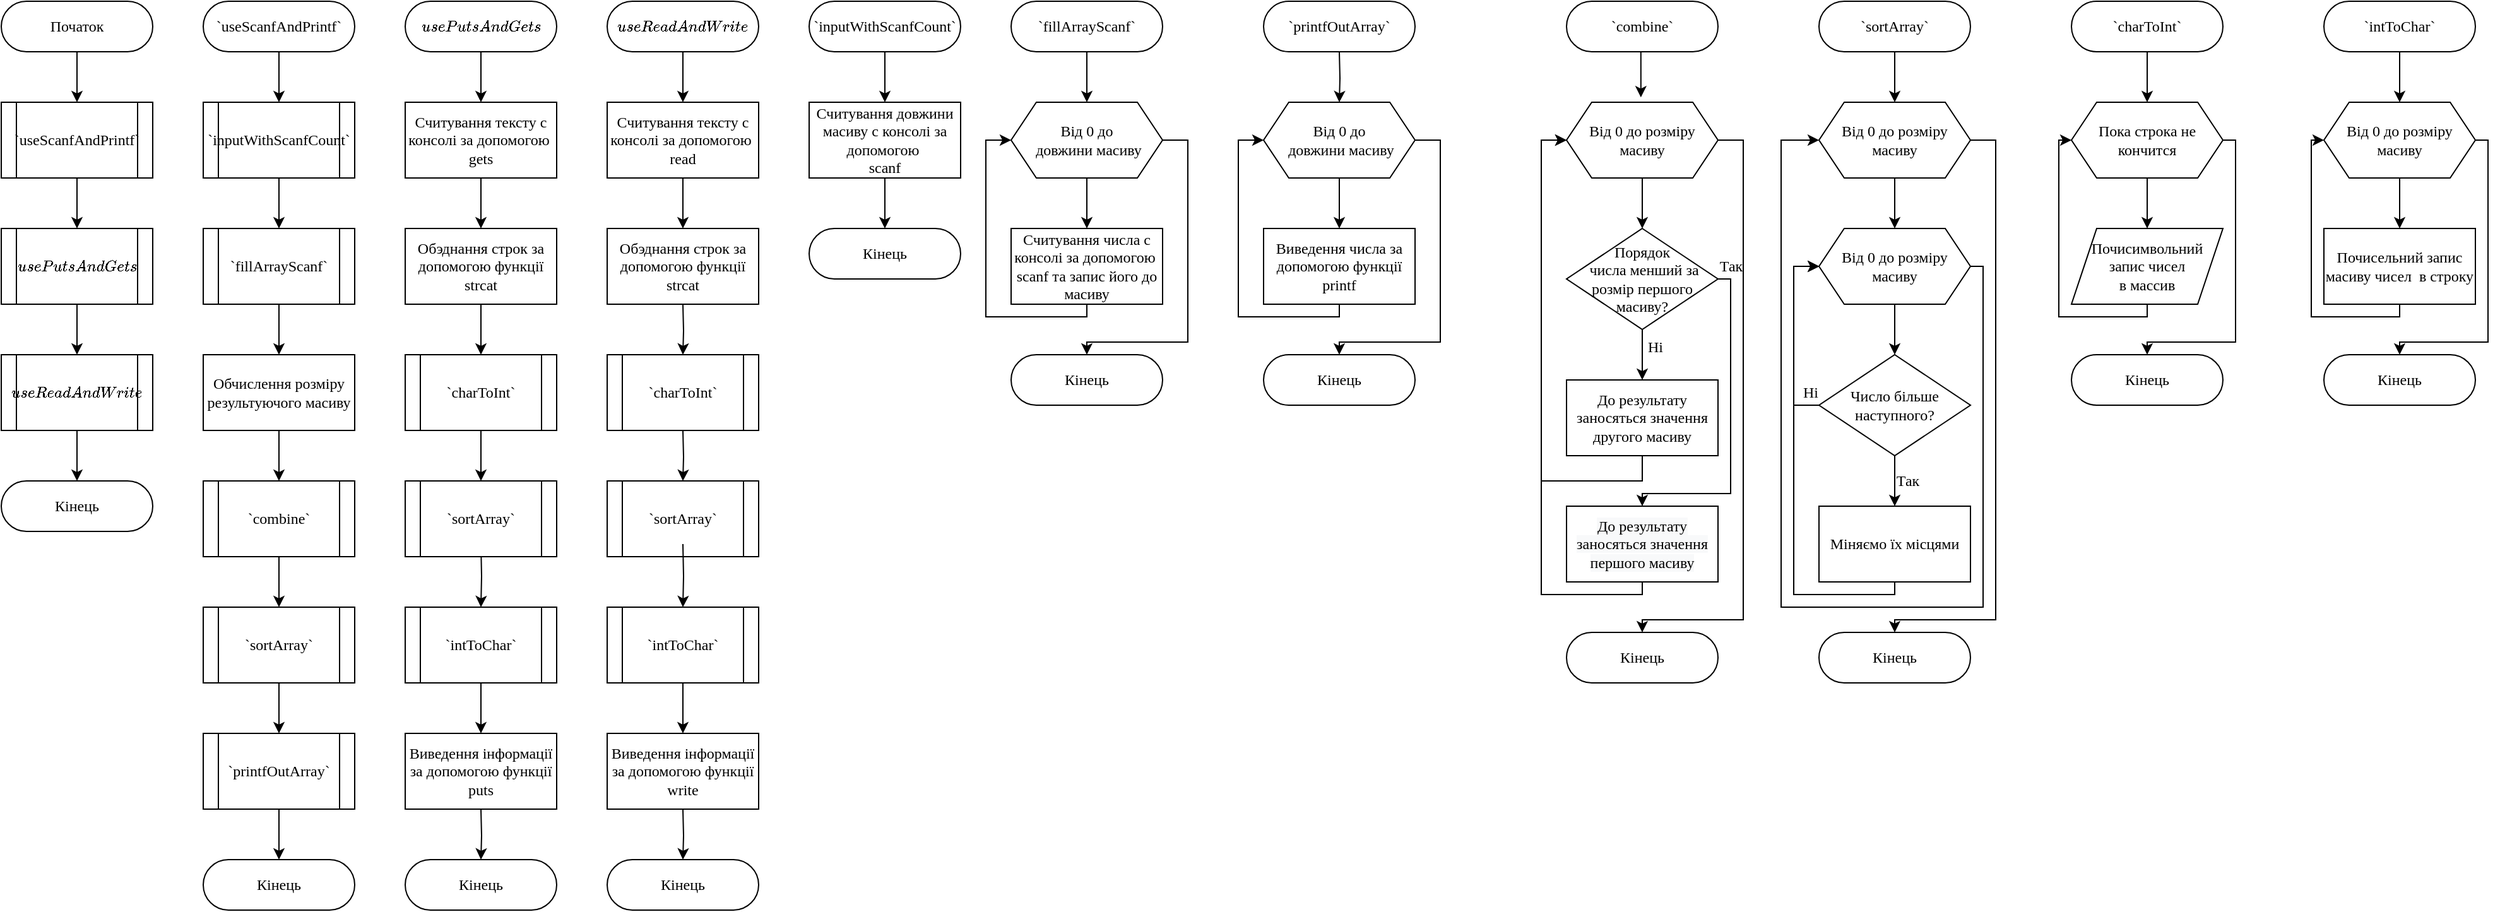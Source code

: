 <mxfile version="14.4.3" type="device"><diagram id="C5RBs43oDa-KdzZeNtuy" name="Page-1"><mxGraphModel dx="1422" dy="862" grid="1" gridSize="10" guides="1" tooltips="1" connect="1" arrows="1" fold="1" page="1" pageScale="1" pageWidth="827" pageHeight="1169" math="0" shadow="0"><root><mxCell id="WIyWlLk6GJQsqaUBKTNV-0"/><mxCell id="WIyWlLk6GJQsqaUBKTNV-1" parent="WIyWlLk6GJQsqaUBKTNV-0"/><mxCell id="noVmI1Hb_w_kzTMP2SRP-5" style="edgeStyle=orthogonalEdgeStyle;rounded=0;orthogonalLoop=1;jettySize=auto;html=1;exitX=0.5;exitY=1;exitDx=0;exitDy=0;entryX=0.5;entryY=0;entryDx=0;entryDy=0;fontFamily=Times New Roman;fontSize=12;labelBackgroundColor=none;" edge="1" parent="WIyWlLk6GJQsqaUBKTNV-1" source="noVmI1Hb_w_kzTMP2SRP-0" target="noVmI1Hb_w_kzTMP2SRP-2"><mxGeometry relative="1" as="geometry"/></mxCell><mxCell id="noVmI1Hb_w_kzTMP2SRP-0" value="&lt;p style=&quot;font-size: 12px;&quot;&gt;Початок&lt;/p&gt;" style="rounded=1;whiteSpace=wrap;html=1;arcSize=50;fontFamily=Times New Roman;fontSize=12;labelBackgroundColor=none;" vertex="1" parent="WIyWlLk6GJQsqaUBKTNV-1"><mxGeometry x="120" y="80" width="120" height="40" as="geometry"/></mxCell><mxCell id="noVmI1Hb_w_kzTMP2SRP-1" value="Кінець" style="rounded=1;whiteSpace=wrap;html=1;arcSize=50;fontFamily=Times New Roman;fontSize=12;labelBackgroundColor=none;" vertex="1" parent="WIyWlLk6GJQsqaUBKTNV-1"><mxGeometry x="120" y="460" width="120" height="40" as="geometry"/></mxCell><mxCell id="noVmI1Hb_w_kzTMP2SRP-6" style="edgeStyle=orthogonalEdgeStyle;rounded=0;orthogonalLoop=1;jettySize=auto;html=1;exitX=0.5;exitY=1;exitDx=0;exitDy=0;entryX=0.5;entryY=0;entryDx=0;entryDy=0;fontFamily=Times New Roman;fontSize=12;labelBackgroundColor=none;" edge="1" parent="WIyWlLk6GJQsqaUBKTNV-1" source="noVmI1Hb_w_kzTMP2SRP-2" target="noVmI1Hb_w_kzTMP2SRP-3"><mxGeometry relative="1" as="geometry"/></mxCell><mxCell id="noVmI1Hb_w_kzTMP2SRP-2" value="`&lt;span style=&quot;font-size: 12px; text-align: left;&quot;&gt;useScanfAndPrintf`&lt;/span&gt;" style="shape=process;whiteSpace=wrap;html=1;backgroundOutline=1;fontFamily=Times New Roman;fontSize=12;labelBackgroundColor=none;" vertex="1" parent="WIyWlLk6GJQsqaUBKTNV-1"><mxGeometry x="120" y="160" width="120" height="60" as="geometry"/></mxCell><mxCell id="noVmI1Hb_w_kzTMP2SRP-7" style="edgeStyle=orthogonalEdgeStyle;rounded=0;orthogonalLoop=1;jettySize=auto;html=1;exitX=0.5;exitY=1;exitDx=0;exitDy=0;fontFamily=Times New Roman;fontSize=12;labelBackgroundColor=none;" edge="1" parent="WIyWlLk6GJQsqaUBKTNV-1" source="noVmI1Hb_w_kzTMP2SRP-3" target="noVmI1Hb_w_kzTMP2SRP-4"><mxGeometry relative="1" as="geometry"/></mxCell><mxCell id="noVmI1Hb_w_kzTMP2SRP-3" value="`usePutsAndGets`" style="shape=process;whiteSpace=wrap;html=1;backgroundOutline=1;fontFamily=Times New Roman;fontSize=12;labelBackgroundColor=none;" vertex="1" parent="WIyWlLk6GJQsqaUBKTNV-1"><mxGeometry x="120" y="260" width="120" height="60" as="geometry"/></mxCell><mxCell id="noVmI1Hb_w_kzTMP2SRP-8" style="edgeStyle=orthogonalEdgeStyle;rounded=0;orthogonalLoop=1;jettySize=auto;html=1;exitX=0.5;exitY=1;exitDx=0;exitDy=0;fontFamily=Times New Roman;fontSize=12;labelBackgroundColor=none;" edge="1" parent="WIyWlLk6GJQsqaUBKTNV-1" source="noVmI1Hb_w_kzTMP2SRP-4" target="noVmI1Hb_w_kzTMP2SRP-1"><mxGeometry relative="1" as="geometry"/></mxCell><mxCell id="noVmI1Hb_w_kzTMP2SRP-4" value="`useReadAndWrite`" style="shape=process;whiteSpace=wrap;html=1;backgroundOutline=1;fontFamily=Times New Roman;fontSize=12;labelBackgroundColor=none;" vertex="1" parent="WIyWlLk6GJQsqaUBKTNV-1"><mxGeometry x="120" y="360" width="120" height="60" as="geometry"/></mxCell><mxCell id="noVmI1Hb_w_kzTMP2SRP-17" style="edgeStyle=orthogonalEdgeStyle;rounded=0;orthogonalLoop=1;jettySize=auto;html=1;exitX=0.5;exitY=1;exitDx=0;exitDy=0;entryX=0.5;entryY=0;entryDx=0;entryDy=0;fontFamily=Times New Roman;fontSize=12;labelBackgroundColor=none;" edge="1" parent="WIyWlLk6GJQsqaUBKTNV-1" source="noVmI1Hb_w_kzTMP2SRP-9" target="noVmI1Hb_w_kzTMP2SRP-10"><mxGeometry relative="1" as="geometry"/></mxCell><mxCell id="noVmI1Hb_w_kzTMP2SRP-9" value="`&lt;span style=&quot;font-size: 12px;&quot;&gt;useScanfAndPrintf`&lt;/span&gt;" style="rounded=1;whiteSpace=wrap;html=1;fontFamily=Times New Roman;fontSize=12;arcSize=50;labelBackgroundColor=none;" vertex="1" parent="WIyWlLk6GJQsqaUBKTNV-1"><mxGeometry x="280" y="80" width="120" height="40" as="geometry"/></mxCell><mxCell id="noVmI1Hb_w_kzTMP2SRP-18" style="edgeStyle=orthogonalEdgeStyle;rounded=0;orthogonalLoop=1;jettySize=auto;html=1;exitX=0.5;exitY=1;exitDx=0;exitDy=0;entryX=0.5;entryY=0;entryDx=0;entryDy=0;fontFamily=Times New Roman;fontSize=12;labelBackgroundColor=none;" edge="1" parent="WIyWlLk6GJQsqaUBKTNV-1" source="noVmI1Hb_w_kzTMP2SRP-10" target="noVmI1Hb_w_kzTMP2SRP-11"><mxGeometry relative="1" as="geometry"/></mxCell><mxCell id="noVmI1Hb_w_kzTMP2SRP-10" value="`&lt;span style=&quot;font-size: 12px;&quot;&gt;inputWithScanfCount`&lt;/span&gt;" style="shape=process;whiteSpace=wrap;html=1;backgroundOutline=1;labelBackgroundColor=none;fontFamily=Times New Roman;fontSize=12;" vertex="1" parent="WIyWlLk6GJQsqaUBKTNV-1"><mxGeometry x="280" y="160" width="120" height="60" as="geometry"/></mxCell><mxCell id="noVmI1Hb_w_kzTMP2SRP-19" style="edgeStyle=orthogonalEdgeStyle;rounded=0;orthogonalLoop=1;jettySize=auto;html=1;exitX=0.5;exitY=1;exitDx=0;exitDy=0;fontFamily=Times New Roman;fontSize=12;labelBackgroundColor=none;" edge="1" parent="WIyWlLk6GJQsqaUBKTNV-1" source="noVmI1Hb_w_kzTMP2SRP-11" target="noVmI1Hb_w_kzTMP2SRP-12"><mxGeometry relative="1" as="geometry"/></mxCell><mxCell id="noVmI1Hb_w_kzTMP2SRP-11" value="`&lt;span style=&quot;font-size: 12px;&quot;&gt;fillArrayScanf`&lt;/span&gt;" style="shape=process;whiteSpace=wrap;html=1;backgroundOutline=1;labelBackgroundColor=none;fontFamily=Times New Roman;fontSize=12;" vertex="1" parent="WIyWlLk6GJQsqaUBKTNV-1"><mxGeometry x="280" y="260" width="120" height="60" as="geometry"/></mxCell><mxCell id="noVmI1Hb_w_kzTMP2SRP-20" style="edgeStyle=orthogonalEdgeStyle;rounded=0;orthogonalLoop=1;jettySize=auto;html=1;exitX=0.5;exitY=1;exitDx=0;exitDy=0;entryX=0.5;entryY=0;entryDx=0;entryDy=0;fontFamily=Times New Roman;fontSize=12;labelBackgroundColor=none;" edge="1" parent="WIyWlLk6GJQsqaUBKTNV-1" source="noVmI1Hb_w_kzTMP2SRP-12" target="noVmI1Hb_w_kzTMP2SRP-13"><mxGeometry relative="1" as="geometry"/></mxCell><mxCell id="noVmI1Hb_w_kzTMP2SRP-12" value="Обчислення розміру результуючого масиву" style="rounded=0;whiteSpace=wrap;html=1;labelBackgroundColor=none;fontFamily=Times New Roman;fontSize=12;" vertex="1" parent="WIyWlLk6GJQsqaUBKTNV-1"><mxGeometry x="280" y="360" width="120" height="60" as="geometry"/></mxCell><mxCell id="noVmI1Hb_w_kzTMP2SRP-21" style="edgeStyle=orthogonalEdgeStyle;rounded=0;orthogonalLoop=1;jettySize=auto;html=1;exitX=0.5;exitY=1;exitDx=0;exitDy=0;fontFamily=Times New Roman;fontSize=12;labelBackgroundColor=none;" edge="1" parent="WIyWlLk6GJQsqaUBKTNV-1" source="noVmI1Hb_w_kzTMP2SRP-13" target="noVmI1Hb_w_kzTMP2SRP-14"><mxGeometry relative="1" as="geometry"/></mxCell><mxCell id="noVmI1Hb_w_kzTMP2SRP-13" value="`&lt;span style=&quot;font-size: 12px;&quot;&gt;combine`&lt;/span&gt;" style="shape=process;whiteSpace=wrap;html=1;backgroundOutline=1;labelBackgroundColor=none;fontFamily=Times New Roman;fontSize=12;" vertex="1" parent="WIyWlLk6GJQsqaUBKTNV-1"><mxGeometry x="280" y="460" width="120" height="60" as="geometry"/></mxCell><mxCell id="noVmI1Hb_w_kzTMP2SRP-22" style="edgeStyle=orthogonalEdgeStyle;rounded=0;orthogonalLoop=1;jettySize=auto;html=1;exitX=0.5;exitY=1;exitDx=0;exitDy=0;entryX=0.5;entryY=0;entryDx=0;entryDy=0;fontFamily=Times New Roman;fontSize=12;labelBackgroundColor=none;" edge="1" parent="WIyWlLk6GJQsqaUBKTNV-1" source="noVmI1Hb_w_kzTMP2SRP-14" target="noVmI1Hb_w_kzTMP2SRP-15"><mxGeometry relative="1" as="geometry"/></mxCell><mxCell id="noVmI1Hb_w_kzTMP2SRP-14" value="`&lt;span style=&quot;font-size: 12px;&quot;&gt;sortArray`&lt;/span&gt;" style="shape=process;whiteSpace=wrap;html=1;backgroundOutline=1;labelBackgroundColor=none;fontFamily=Times New Roman;fontSize=12;" vertex="1" parent="WIyWlLk6GJQsqaUBKTNV-1"><mxGeometry x="280" y="560" width="120" height="60" as="geometry"/></mxCell><mxCell id="noVmI1Hb_w_kzTMP2SRP-23" style="edgeStyle=orthogonalEdgeStyle;rounded=0;orthogonalLoop=1;jettySize=auto;html=1;exitX=0.5;exitY=1;exitDx=0;exitDy=0;entryX=0.5;entryY=0;entryDx=0;entryDy=0;fontFamily=Times New Roman;fontSize=12;labelBackgroundColor=none;" edge="1" parent="WIyWlLk6GJQsqaUBKTNV-1" source="noVmI1Hb_w_kzTMP2SRP-15" target="noVmI1Hb_w_kzTMP2SRP-16"><mxGeometry relative="1" as="geometry"/></mxCell><mxCell id="noVmI1Hb_w_kzTMP2SRP-15" value="`&lt;span style=&quot;font-size: 12px;&quot;&gt;printfOutArray`&lt;/span&gt;" style="shape=process;whiteSpace=wrap;html=1;backgroundOutline=1;labelBackgroundColor=none;fontFamily=Times New Roman;fontSize=12;" vertex="1" parent="WIyWlLk6GJQsqaUBKTNV-1"><mxGeometry x="280" y="660" width="120" height="60" as="geometry"/></mxCell><mxCell id="noVmI1Hb_w_kzTMP2SRP-16" value="Кінець" style="rounded=1;whiteSpace=wrap;html=1;labelBackgroundColor=none;fontFamily=Times New Roman;fontSize=12;arcSize=50;" vertex="1" parent="WIyWlLk6GJQsqaUBKTNV-1"><mxGeometry x="280" y="760" width="120" height="40" as="geometry"/></mxCell><mxCell id="noVmI1Hb_w_kzTMP2SRP-39" style="edgeStyle=orthogonalEdgeStyle;rounded=0;orthogonalLoop=1;jettySize=auto;html=1;exitX=0.5;exitY=1;exitDx=0;exitDy=0;entryX=0.5;entryY=0;entryDx=0;entryDy=0;labelBackgroundColor=none;fontFamily=Times New Roman;fontSize=12;" edge="1" parent="WIyWlLk6GJQsqaUBKTNV-1" source="noVmI1Hb_w_kzTMP2SRP-29" target="noVmI1Hb_w_kzTMP2SRP-31"><mxGeometry relative="1" as="geometry"/></mxCell><mxCell id="noVmI1Hb_w_kzTMP2SRP-29" value="&lt;span style=&quot;font-size: 12px;&quot;&gt;`usePutsAndGets`&lt;/span&gt;" style="rounded=1;whiteSpace=wrap;html=1;labelBackgroundColor=none;fontFamily=Times New Roman;fontSize=12;arcSize=50;" vertex="1" parent="WIyWlLk6GJQsqaUBKTNV-1"><mxGeometry x="440" y="80" width="120" height="40" as="geometry"/></mxCell><mxCell id="noVmI1Hb_w_kzTMP2SRP-40" style="edgeStyle=orthogonalEdgeStyle;rounded=0;orthogonalLoop=1;jettySize=auto;html=1;exitX=0.5;exitY=1;exitDx=0;exitDy=0;entryX=0.5;entryY=0;entryDx=0;entryDy=0;labelBackgroundColor=none;fontFamily=Times New Roman;fontSize=12;" edge="1" parent="WIyWlLk6GJQsqaUBKTNV-1" source="noVmI1Hb_w_kzTMP2SRP-31" target="noVmI1Hb_w_kzTMP2SRP-32"><mxGeometry relative="1" as="geometry"/></mxCell><mxCell id="noVmI1Hb_w_kzTMP2SRP-31" value="Считування тексту с консолі за допомогою&amp;nbsp;&lt;br style=&quot;font-size: 12px;&quot;&gt;gets" style="rounded=0;whiteSpace=wrap;html=1;labelBackgroundColor=none;fontFamily=Times New Roman;fontSize=12;" vertex="1" parent="WIyWlLk6GJQsqaUBKTNV-1"><mxGeometry x="440" y="160" width="120" height="60" as="geometry"/></mxCell><mxCell id="noVmI1Hb_w_kzTMP2SRP-41" style="edgeStyle=orthogonalEdgeStyle;rounded=0;orthogonalLoop=1;jettySize=auto;html=1;exitX=0.5;exitY=1;exitDx=0;exitDy=0;entryX=0.5;entryY=0;entryDx=0;entryDy=0;labelBackgroundColor=none;fontFamily=Times New Roman;fontSize=12;" edge="1" parent="WIyWlLk6GJQsqaUBKTNV-1" source="noVmI1Hb_w_kzTMP2SRP-32" target="noVmI1Hb_w_kzTMP2SRP-33"><mxGeometry relative="1" as="geometry"/></mxCell><mxCell id="noVmI1Hb_w_kzTMP2SRP-32" value="Обэднання строк за допомогою функції strcat" style="rounded=0;whiteSpace=wrap;html=1;labelBackgroundColor=none;fontFamily=Times New Roman;fontSize=12;" vertex="1" parent="WIyWlLk6GJQsqaUBKTNV-1"><mxGeometry x="440" y="260" width="120" height="60" as="geometry"/></mxCell><mxCell id="noVmI1Hb_w_kzTMP2SRP-42" style="edgeStyle=orthogonalEdgeStyle;rounded=0;orthogonalLoop=1;jettySize=auto;html=1;exitX=0.5;exitY=1;exitDx=0;exitDy=0;entryX=0.5;entryY=0;entryDx=0;entryDy=0;labelBackgroundColor=none;fontFamily=Times New Roman;fontSize=12;" edge="1" parent="WIyWlLk6GJQsqaUBKTNV-1" source="noVmI1Hb_w_kzTMP2SRP-33" target="noVmI1Hb_w_kzTMP2SRP-34"><mxGeometry relative="1" as="geometry"/></mxCell><mxCell id="noVmI1Hb_w_kzTMP2SRP-33" value="`&lt;span style=&quot;font-size: 12px;&quot;&gt;charToInt`&lt;/span&gt;" style="shape=process;whiteSpace=wrap;html=1;backgroundOutline=1;labelBackgroundColor=none;fontFamily=Times New Roman;fontSize=12;" vertex="1" parent="WIyWlLk6GJQsqaUBKTNV-1"><mxGeometry x="440" y="360" width="120" height="60" as="geometry"/></mxCell><mxCell id="noVmI1Hb_w_kzTMP2SRP-43" style="edgeStyle=orthogonalEdgeStyle;rounded=0;orthogonalLoop=1;jettySize=auto;html=1;exitX=0.5;exitY=1;exitDx=0;exitDy=0;entryX=0.5;entryY=0;entryDx=0;entryDy=0;labelBackgroundColor=none;fontFamily=Times New Roman;fontSize=12;" edge="1" parent="WIyWlLk6GJQsqaUBKTNV-1" target="noVmI1Hb_w_kzTMP2SRP-35"><mxGeometry relative="1" as="geometry"><mxPoint x="500" y="510" as="sourcePoint"/></mxGeometry></mxCell><mxCell id="noVmI1Hb_w_kzTMP2SRP-34" value="`&lt;span style=&quot;font-size: 12px;&quot;&gt;sortArray`&lt;/span&gt;" style="shape=process;whiteSpace=wrap;html=1;backgroundOutline=1;labelBackgroundColor=none;fontFamily=Times New Roman;fontSize=12;" vertex="1" parent="WIyWlLk6GJQsqaUBKTNV-1"><mxGeometry x="440" y="460" width="120" height="60" as="geometry"/></mxCell><mxCell id="noVmI1Hb_w_kzTMP2SRP-44" style="edgeStyle=orthogonalEdgeStyle;rounded=0;orthogonalLoop=1;jettySize=auto;html=1;exitX=0.5;exitY=1;exitDx=0;exitDy=0;entryX=0.5;entryY=0;entryDx=0;entryDy=0;labelBackgroundColor=none;fontFamily=Times New Roman;fontSize=12;" edge="1" parent="WIyWlLk6GJQsqaUBKTNV-1" source="noVmI1Hb_w_kzTMP2SRP-35" target="noVmI1Hb_w_kzTMP2SRP-36"><mxGeometry relative="1" as="geometry"/></mxCell><mxCell id="noVmI1Hb_w_kzTMP2SRP-35" value="`&lt;span style=&quot;font-size: 12px;&quot;&gt;intToChar`&lt;/span&gt;" style="shape=process;whiteSpace=wrap;html=1;backgroundOutline=1;labelBackgroundColor=none;fontFamily=Times New Roman;fontSize=12;" vertex="1" parent="WIyWlLk6GJQsqaUBKTNV-1"><mxGeometry x="440" y="560" width="120" height="60" as="geometry"/></mxCell><mxCell id="noVmI1Hb_w_kzTMP2SRP-36" value="Виведення інформації за допомогою функції puts" style="rounded=0;whiteSpace=wrap;html=1;labelBackgroundColor=none;fontFamily=Times New Roman;fontSize=12;" vertex="1" parent="WIyWlLk6GJQsqaUBKTNV-1"><mxGeometry x="440" y="660" width="120" height="60" as="geometry"/></mxCell><mxCell id="noVmI1Hb_w_kzTMP2SRP-37" style="edgeStyle=orthogonalEdgeStyle;rounded=0;orthogonalLoop=1;jettySize=auto;html=1;exitX=0.5;exitY=1;exitDx=0;exitDy=0;entryX=0.5;entryY=0;entryDx=0;entryDy=0;fontFamily=Times New Roman;fontSize=12;labelBackgroundColor=none;" edge="1" parent="WIyWlLk6GJQsqaUBKTNV-1" target="noVmI1Hb_w_kzTMP2SRP-38"><mxGeometry relative="1" as="geometry"><mxPoint x="500" y="720" as="sourcePoint"/></mxGeometry></mxCell><mxCell id="noVmI1Hb_w_kzTMP2SRP-38" value="Кінець" style="rounded=1;whiteSpace=wrap;html=1;labelBackgroundColor=none;fontFamily=Times New Roman;fontSize=12;arcSize=50;" vertex="1" parent="WIyWlLk6GJQsqaUBKTNV-1"><mxGeometry x="440" y="760" width="120" height="40" as="geometry"/></mxCell><mxCell id="noVmI1Hb_w_kzTMP2SRP-59" style="edgeStyle=orthogonalEdgeStyle;rounded=0;orthogonalLoop=1;jettySize=auto;html=1;exitX=0.5;exitY=1;exitDx=0;exitDy=0;entryX=0.5;entryY=0;entryDx=0;entryDy=0;labelBackgroundColor=none;fontFamily=Times New Roman;fontSize=12;fontColor=#000000;" edge="1" parent="WIyWlLk6GJQsqaUBKTNV-1" source="noVmI1Hb_w_kzTMP2SRP-45" target="noVmI1Hb_w_kzTMP2SRP-47"><mxGeometry relative="1" as="geometry"/></mxCell><mxCell id="noVmI1Hb_w_kzTMP2SRP-45" value="&lt;span style=&quot;&quot;&gt;`useReadAndWrite`&lt;/span&gt;" style="rounded=1;whiteSpace=wrap;html=1;labelBackgroundColor=none;fontFamily=Times New Roman;fontSize=12;fontColor=#000000;arcSize=50;" vertex="1" parent="WIyWlLk6GJQsqaUBKTNV-1"><mxGeometry x="600" y="80" width="120" height="40" as="geometry"/></mxCell><mxCell id="noVmI1Hb_w_kzTMP2SRP-60" style="edgeStyle=orthogonalEdgeStyle;rounded=0;orthogonalLoop=1;jettySize=auto;html=1;exitX=0.5;exitY=1;exitDx=0;exitDy=0;entryX=0.5;entryY=0;entryDx=0;entryDy=0;labelBackgroundColor=none;fontFamily=Times New Roman;fontSize=12;fontColor=#000000;" edge="1" parent="WIyWlLk6GJQsqaUBKTNV-1" source="noVmI1Hb_w_kzTMP2SRP-47" target="noVmI1Hb_w_kzTMP2SRP-48"><mxGeometry relative="1" as="geometry"/></mxCell><mxCell id="noVmI1Hb_w_kzTMP2SRP-47" value="&lt;span&gt;Считування тексту с консолі за допомогою&amp;nbsp;&lt;/span&gt;&lt;br&gt;read" style="rounded=0;whiteSpace=wrap;html=1;labelBackgroundColor=none;fontFamily=Times New Roman;fontSize=12;fontColor=#000000;" vertex="1" parent="WIyWlLk6GJQsqaUBKTNV-1"><mxGeometry x="600" y="160" width="120" height="60" as="geometry"/></mxCell><mxCell id="noVmI1Hb_w_kzTMP2SRP-48" value="&lt;span style=&quot;color: rgb(0, 0, 0); font-family: &amp;quot;times new roman&amp;quot;; font-size: 12px; font-style: normal; font-weight: 400; letter-spacing: normal; text-align: center; text-indent: 0px; text-transform: none; word-spacing: 0px; display: inline; float: none;&quot;&gt;Обэднання строк за допомогою функції strcat&lt;/span&gt;" style="rounded=0;whiteSpace=wrap;html=1;labelBackgroundColor=none;fontFamily=Times New Roman;fontSize=12;fontColor=#000000;" vertex="1" parent="WIyWlLk6GJQsqaUBKTNV-1"><mxGeometry x="600" y="260" width="120" height="60" as="geometry"/></mxCell><mxCell id="noVmI1Hb_w_kzTMP2SRP-49" style="edgeStyle=orthogonalEdgeStyle;rounded=0;orthogonalLoop=1;jettySize=auto;html=1;exitX=0.5;exitY=1;exitDx=0;exitDy=0;entryX=0.5;entryY=0;entryDx=0;entryDy=0;labelBackgroundColor=none;fontFamily=Times New Roman;fontSize=12;" edge="1" parent="WIyWlLk6GJQsqaUBKTNV-1" target="noVmI1Hb_w_kzTMP2SRP-50"><mxGeometry relative="1" as="geometry"><mxPoint x="660" y="320" as="sourcePoint"/></mxGeometry></mxCell><mxCell id="noVmI1Hb_w_kzTMP2SRP-50" value="`&lt;span style=&quot;font-size: 12px;&quot;&gt;charToInt`&lt;/span&gt;" style="shape=process;whiteSpace=wrap;html=1;backgroundOutline=1;labelBackgroundColor=none;fontFamily=Times New Roman;fontSize=12;" vertex="1" parent="WIyWlLk6GJQsqaUBKTNV-1"><mxGeometry x="600" y="360" width="120" height="60" as="geometry"/></mxCell><mxCell id="noVmI1Hb_w_kzTMP2SRP-51" style="edgeStyle=orthogonalEdgeStyle;rounded=0;orthogonalLoop=1;jettySize=auto;html=1;exitX=0.5;exitY=1;exitDx=0;exitDy=0;entryX=0.5;entryY=0;entryDx=0;entryDy=0;labelBackgroundColor=none;fontFamily=Times New Roman;fontSize=12;" edge="1" parent="WIyWlLk6GJQsqaUBKTNV-1" target="noVmI1Hb_w_kzTMP2SRP-52"><mxGeometry relative="1" as="geometry"><mxPoint x="660" y="420" as="sourcePoint"/></mxGeometry></mxCell><mxCell id="noVmI1Hb_w_kzTMP2SRP-52" value="`&lt;span style=&quot;font-size: 12px;&quot;&gt;sortArray`&lt;/span&gt;" style="shape=process;whiteSpace=wrap;html=1;backgroundOutline=1;labelBackgroundColor=none;fontFamily=Times New Roman;fontSize=12;" vertex="1" parent="WIyWlLk6GJQsqaUBKTNV-1"><mxGeometry x="600" y="460" width="120" height="60" as="geometry"/></mxCell><mxCell id="noVmI1Hb_w_kzTMP2SRP-54" style="edgeStyle=orthogonalEdgeStyle;rounded=0;orthogonalLoop=1;jettySize=auto;html=1;exitX=0.5;exitY=1;exitDx=0;exitDy=0;entryX=0.5;entryY=0;entryDx=0;entryDy=0;labelBackgroundColor=none;fontFamily=Times New Roman;fontSize=12;" edge="1" parent="WIyWlLk6GJQsqaUBKTNV-1" target="noVmI1Hb_w_kzTMP2SRP-55"><mxGeometry relative="1" as="geometry"><mxPoint x="660" y="510" as="sourcePoint"/></mxGeometry></mxCell><mxCell id="noVmI1Hb_w_kzTMP2SRP-61" style="edgeStyle=orthogonalEdgeStyle;rounded=0;orthogonalLoop=1;jettySize=auto;html=1;exitX=0.5;exitY=1;exitDx=0;exitDy=0;labelBackgroundColor=none;fontFamily=Times New Roman;fontSize=12;fontColor=#000000;" edge="1" parent="WIyWlLk6GJQsqaUBKTNV-1" source="noVmI1Hb_w_kzTMP2SRP-55" target="noVmI1Hb_w_kzTMP2SRP-56"><mxGeometry relative="1" as="geometry"/></mxCell><mxCell id="noVmI1Hb_w_kzTMP2SRP-55" value="`&lt;span style=&quot;font-size: 12px;&quot;&gt;intToChar`&lt;/span&gt;" style="shape=process;whiteSpace=wrap;html=1;backgroundOutline=1;labelBackgroundColor=none;fontFamily=Times New Roman;fontSize=12;" vertex="1" parent="WIyWlLk6GJQsqaUBKTNV-1"><mxGeometry x="600" y="560" width="120" height="60" as="geometry"/></mxCell><mxCell id="noVmI1Hb_w_kzTMP2SRP-56" value="&lt;span style=&quot;color: rgb(0, 0, 0); font-family: &amp;quot;times new roman&amp;quot;; font-size: 12px; font-style: normal; font-weight: 400; letter-spacing: normal; text-align: center; text-indent: 0px; text-transform: none; word-spacing: 0px; display: inline; float: none;&quot;&gt;Виведення інформації за допомогою функції write&lt;/span&gt;" style="rounded=0;whiteSpace=wrap;html=1;labelBackgroundColor=none;fontFamily=Times New Roman;fontSize=12;fontColor=#000000;" vertex="1" parent="WIyWlLk6GJQsqaUBKTNV-1"><mxGeometry x="600" y="660" width="120" height="60" as="geometry"/></mxCell><mxCell id="noVmI1Hb_w_kzTMP2SRP-57" style="edgeStyle=orthogonalEdgeStyle;rounded=0;orthogonalLoop=1;jettySize=auto;html=1;exitX=0.5;exitY=1;exitDx=0;exitDy=0;entryX=0.5;entryY=0;entryDx=0;entryDy=0;fontFamily=Times New Roman;fontSize=12;labelBackgroundColor=none;" edge="1" parent="WIyWlLk6GJQsqaUBKTNV-1" target="noVmI1Hb_w_kzTMP2SRP-58"><mxGeometry relative="1" as="geometry"><mxPoint x="660" y="720" as="sourcePoint"/></mxGeometry></mxCell><mxCell id="noVmI1Hb_w_kzTMP2SRP-58" value="Кінець" style="rounded=1;whiteSpace=wrap;html=1;labelBackgroundColor=none;fontFamily=Times New Roman;fontSize=12;arcSize=50;" vertex="1" parent="WIyWlLk6GJQsqaUBKTNV-1"><mxGeometry x="600" y="760" width="120" height="40" as="geometry"/></mxCell><mxCell id="noVmI1Hb_w_kzTMP2SRP-75" style="edgeStyle=orthogonalEdgeStyle;rounded=0;orthogonalLoop=1;jettySize=auto;html=1;exitX=0.5;exitY=1;exitDx=0;exitDy=0;entryX=0.5;entryY=0;entryDx=0;entryDy=0;labelBackgroundColor=none;fontFamily=Times New Roman;fontSize=12;fontColor=#000000;" edge="1" parent="WIyWlLk6GJQsqaUBKTNV-1" source="noVmI1Hb_w_kzTMP2SRP-62" target="noVmI1Hb_w_kzTMP2SRP-69"><mxGeometry relative="1" as="geometry"/></mxCell><mxCell id="noVmI1Hb_w_kzTMP2SRP-62" value="&lt;span&gt;`&lt;/span&gt;&lt;span&gt;inputWithScanfCount`&lt;/span&gt;" style="rounded=1;whiteSpace=wrap;html=1;labelBackgroundColor=none;fontFamily=Times New Roman;fontSize=12;fontColor=#000000;arcSize=50;" vertex="1" parent="WIyWlLk6GJQsqaUBKTNV-1"><mxGeometry x="760" y="80" width="120" height="40" as="geometry"/></mxCell><mxCell id="noVmI1Hb_w_kzTMP2SRP-77" style="edgeStyle=orthogonalEdgeStyle;rounded=0;orthogonalLoop=1;jettySize=auto;html=1;exitX=0.5;exitY=1;exitDx=0;exitDy=0;entryX=0.5;entryY=0;entryDx=0;entryDy=0;labelBackgroundColor=none;fontFamily=Times New Roman;fontSize=12;fontColor=#000000;" edge="1" parent="WIyWlLk6GJQsqaUBKTNV-1" source="noVmI1Hb_w_kzTMP2SRP-63" target="noVmI1Hb_w_kzTMP2SRP-72"><mxGeometry relative="1" as="geometry"/></mxCell><mxCell id="noVmI1Hb_w_kzTMP2SRP-63" value="&lt;span&gt;`&lt;/span&gt;&lt;span&gt;fillArrayScanf`&lt;/span&gt;" style="rounded=1;whiteSpace=wrap;html=1;labelBackgroundColor=none;fontFamily=Times New Roman;fontSize=12;fontColor=#000000;arcSize=50;" vertex="1" parent="WIyWlLk6GJQsqaUBKTNV-1"><mxGeometry x="920" y="80" width="120" height="40" as="geometry"/></mxCell><mxCell id="noVmI1Hb_w_kzTMP2SRP-64" value="&lt;span&gt;`&lt;/span&gt;&lt;span&gt;printfOutArray`&lt;/span&gt;" style="rounded=1;whiteSpace=wrap;html=1;labelBackgroundColor=none;fontFamily=Times New Roman;fontSize=12;fontColor=#000000;arcSize=50;" vertex="1" parent="WIyWlLk6GJQsqaUBKTNV-1"><mxGeometry x="1120" y="80" width="120" height="40" as="geometry"/></mxCell><mxCell id="noVmI1Hb_w_kzTMP2SRP-113" style="edgeStyle=orthogonalEdgeStyle;rounded=0;orthogonalLoop=1;jettySize=auto;html=1;exitX=0.5;exitY=1;exitDx=0;exitDy=0;entryX=0.491;entryY=-0.064;entryDx=0;entryDy=0;entryPerimeter=0;labelBackgroundColor=none;fontFamily=Times New Roman;fontSize=12;fontColor=#000000;" edge="1" parent="WIyWlLk6GJQsqaUBKTNV-1" source="noVmI1Hb_w_kzTMP2SRP-65" target="noVmI1Hb_w_kzTMP2SRP-92"><mxGeometry relative="1" as="geometry"/></mxCell><mxCell id="noVmI1Hb_w_kzTMP2SRP-65" value="&lt;span style=&quot;color: rgb(0, 0, 0); font-family: &amp;quot;times new roman&amp;quot;; font-size: 12px; font-style: normal; font-weight: 400; letter-spacing: normal; text-align: center; text-indent: 0px; text-transform: none; word-spacing: 0px; display: inline; float: none;&quot;&gt;`&lt;/span&gt;&lt;span style=&quot;color: rgb(0 , 0 , 0) ; font-family: &amp;quot;times new roman&amp;quot; ; font-size: 12px ; font-style: normal ; font-weight: 400 ; letter-spacing: normal ; text-align: center ; text-indent: 0px ; text-transform: none ; word-spacing: 0px&quot;&gt;combine`&lt;/span&gt;" style="rounded=1;whiteSpace=wrap;html=1;labelBackgroundColor=none;fontFamily=Times New Roman;fontSize=12;fontColor=#000000;arcSize=50;" vertex="1" parent="WIyWlLk6GJQsqaUBKTNV-1"><mxGeometry x="1360" y="80" width="120" height="40" as="geometry"/></mxCell><mxCell id="noVmI1Hb_w_kzTMP2SRP-123" style="edgeStyle=orthogonalEdgeStyle;rounded=0;orthogonalLoop=1;jettySize=auto;html=1;exitX=0.5;exitY=1;exitDx=0;exitDy=0;entryX=0.5;entryY=0;entryDx=0;entryDy=0;labelBackgroundColor=none;fontFamily=Times New Roman;fontSize=12;fontColor=#000000;" edge="1" parent="WIyWlLk6GJQsqaUBKTNV-1" source="noVmI1Hb_w_kzTMP2SRP-66" target="noVmI1Hb_w_kzTMP2SRP-97"><mxGeometry relative="1" as="geometry"/></mxCell><mxCell id="noVmI1Hb_w_kzTMP2SRP-66" value="&lt;span&gt;`&lt;/span&gt;&lt;span&gt;sortArray`&lt;/span&gt;" style="rounded=1;whiteSpace=wrap;html=1;labelBackgroundColor=none;fontFamily=Times New Roman;fontSize=12;fontColor=#000000;arcSize=50;" vertex="1" parent="WIyWlLk6GJQsqaUBKTNV-1"><mxGeometry x="1560" y="80" width="120" height="40" as="geometry"/></mxCell><mxCell id="noVmI1Hb_w_kzTMP2SRP-140" value="" style="edgeStyle=orthogonalEdgeStyle;rounded=0;orthogonalLoop=1;jettySize=auto;html=1;labelBackgroundColor=none;fontFamily=Times New Roman;fontSize=12;fontColor=#000000;" edge="1" parent="WIyWlLk6GJQsqaUBKTNV-1" source="noVmI1Hb_w_kzTMP2SRP-67" target="noVmI1Hb_w_kzTMP2SRP-124"><mxGeometry relative="1" as="geometry"/></mxCell><mxCell id="noVmI1Hb_w_kzTMP2SRP-67" value="&lt;span&gt;`&lt;/span&gt;&lt;span&gt;charToInt`&lt;/span&gt;" style="rounded=1;whiteSpace=wrap;html=1;labelBackgroundColor=none;fontFamily=Times New Roman;fontSize=12;fontColor=#000000;arcSize=50;" vertex="1" parent="WIyWlLk6GJQsqaUBKTNV-1"><mxGeometry x="1760" y="80" width="120" height="40" as="geometry"/></mxCell><mxCell id="noVmI1Hb_w_kzTMP2SRP-135" value="" style="edgeStyle=orthogonalEdgeStyle;rounded=0;orthogonalLoop=1;jettySize=auto;html=1;labelBackgroundColor=none;fontFamily=Times New Roman;fontSize=12;fontColor=#000000;" edge="1" parent="WIyWlLk6GJQsqaUBKTNV-1" source="noVmI1Hb_w_kzTMP2SRP-68" target="noVmI1Hb_w_kzTMP2SRP-129"><mxGeometry relative="1" as="geometry"/></mxCell><mxCell id="noVmI1Hb_w_kzTMP2SRP-68" value="&lt;span&gt;`&lt;/span&gt;&lt;span&gt;intToChar`&lt;/span&gt;" style="rounded=1;whiteSpace=wrap;html=1;labelBackgroundColor=none;fontFamily=Times New Roman;fontSize=12;fontColor=#000000;arcSize=50;" vertex="1" parent="WIyWlLk6GJQsqaUBKTNV-1"><mxGeometry x="1960" y="80" width="120" height="40" as="geometry"/></mxCell><mxCell id="noVmI1Hb_w_kzTMP2SRP-76" style="edgeStyle=orthogonalEdgeStyle;rounded=0;orthogonalLoop=1;jettySize=auto;html=1;exitX=0.5;exitY=1;exitDx=0;exitDy=0;entryX=0.5;entryY=0;entryDx=0;entryDy=0;labelBackgroundColor=none;fontFamily=Times New Roman;fontSize=12;fontColor=#000000;" edge="1" parent="WIyWlLk6GJQsqaUBKTNV-1" source="noVmI1Hb_w_kzTMP2SRP-69" target="noVmI1Hb_w_kzTMP2SRP-70"><mxGeometry relative="1" as="geometry"/></mxCell><mxCell id="noVmI1Hb_w_kzTMP2SRP-69" value="&lt;span&gt;Считування довжини масиву с консолі за допомогою&amp;nbsp;&lt;/span&gt;&lt;br&gt;scanf" style="rounded=0;whiteSpace=wrap;html=1;labelBackgroundColor=none;fontFamily=Times New Roman;fontSize=12;fontColor=#000000;" vertex="1" parent="WIyWlLk6GJQsqaUBKTNV-1"><mxGeometry x="760" y="160" width="120" height="60" as="geometry"/></mxCell><mxCell id="noVmI1Hb_w_kzTMP2SRP-70" value="Кінець" style="rounded=1;whiteSpace=wrap;html=1;labelBackgroundColor=none;fontFamily=Times New Roman;fontSize=12;fontColor=#000000;arcSize=50;" vertex="1" parent="WIyWlLk6GJQsqaUBKTNV-1"><mxGeometry x="760" y="260" width="120" height="40" as="geometry"/></mxCell><mxCell id="noVmI1Hb_w_kzTMP2SRP-78" style="edgeStyle=orthogonalEdgeStyle;rounded=0;orthogonalLoop=1;jettySize=auto;html=1;exitX=0.5;exitY=1;exitDx=0;exitDy=0;entryX=0.5;entryY=0;entryDx=0;entryDy=0;labelBackgroundColor=none;fontFamily=Times New Roman;fontSize=12;fontColor=#000000;" edge="1" parent="WIyWlLk6GJQsqaUBKTNV-1" source="noVmI1Hb_w_kzTMP2SRP-72" target="noVmI1Hb_w_kzTMP2SRP-73"><mxGeometry relative="1" as="geometry"/></mxCell><mxCell id="noVmI1Hb_w_kzTMP2SRP-82" style="edgeStyle=orthogonalEdgeStyle;rounded=0;orthogonalLoop=1;jettySize=auto;html=1;exitX=1;exitY=0.5;exitDx=0;exitDy=0;labelBackgroundColor=none;fontFamily=Times New Roman;fontSize=12;fontColor=#000000;" edge="1" parent="WIyWlLk6GJQsqaUBKTNV-1" source="noVmI1Hb_w_kzTMP2SRP-72" target="noVmI1Hb_w_kzTMP2SRP-74"><mxGeometry relative="1" as="geometry"><Array as="points"><mxPoint x="1060" y="190"/><mxPoint x="1060" y="350"/><mxPoint x="980" y="350"/></Array></mxGeometry></mxCell><mxCell id="noVmI1Hb_w_kzTMP2SRP-83" style="edgeStyle=orthogonalEdgeStyle;rounded=0;orthogonalLoop=1;jettySize=auto;html=1;exitX=1;exitY=0.5;exitDx=0;exitDy=0;labelBackgroundColor=none;fontFamily=Times New Roman;fontSize=12;fontColor=#000000;" edge="1" parent="WIyWlLk6GJQsqaUBKTNV-1" source="noVmI1Hb_w_kzTMP2SRP-72"><mxGeometry relative="1" as="geometry"><mxPoint x="1040" y="190" as="targetPoint"/></mxGeometry></mxCell><mxCell id="noVmI1Hb_w_kzTMP2SRP-72" value="Від 0&amp;nbsp;до&lt;br&gt;&amp;nbsp;довжини масиву" style="shape=hexagon;perimeter=hexagonPerimeter2;whiteSpace=wrap;html=1;fixedSize=1;labelBackgroundColor=none;fontFamily=Times New Roman;fontSize=12;fontColor=#000000;" vertex="1" parent="WIyWlLk6GJQsqaUBKTNV-1"><mxGeometry x="920" y="160" width="120" height="60" as="geometry"/></mxCell><mxCell id="noVmI1Hb_w_kzTMP2SRP-81" style="edgeStyle=orthogonalEdgeStyle;rounded=0;orthogonalLoop=1;jettySize=auto;html=1;exitX=0.5;exitY=1;exitDx=0;exitDy=0;entryX=0;entryY=0.5;entryDx=0;entryDy=0;labelBackgroundColor=none;fontFamily=Times New Roman;fontSize=12;fontColor=#000000;" edge="1" parent="WIyWlLk6GJQsqaUBKTNV-1" source="noVmI1Hb_w_kzTMP2SRP-73" target="noVmI1Hb_w_kzTMP2SRP-72"><mxGeometry relative="1" as="geometry"><Array as="points"><mxPoint x="980" y="330"/><mxPoint x="900" y="330"/><mxPoint x="900" y="190"/></Array></mxGeometry></mxCell><mxCell id="noVmI1Hb_w_kzTMP2SRP-73" value="&lt;span&gt;Считування числа с консолі за допомогою&amp;nbsp;&lt;/span&gt;&lt;br&gt;&lt;span&gt;scanf та запис його до масиву&lt;/span&gt;" style="rounded=0;whiteSpace=wrap;html=1;labelBackgroundColor=none;fontFamily=Times New Roman;fontSize=12;fontColor=#000000;" vertex="1" parent="WIyWlLk6GJQsqaUBKTNV-1"><mxGeometry x="920" y="260" width="120" height="60" as="geometry"/></mxCell><mxCell id="noVmI1Hb_w_kzTMP2SRP-74" value="Кінець" style="rounded=1;whiteSpace=wrap;html=1;labelBackgroundColor=none;fontFamily=Times New Roman;fontSize=12;fontColor=#000000;arcSize=50;" vertex="1" parent="WIyWlLk6GJQsqaUBKTNV-1"><mxGeometry x="920" y="360" width="120" height="40" as="geometry"/></mxCell><mxCell id="noVmI1Hb_w_kzTMP2SRP-84" style="edgeStyle=orthogonalEdgeStyle;rounded=0;orthogonalLoop=1;jettySize=auto;html=1;exitX=0.5;exitY=1;exitDx=0;exitDy=0;entryX=0.5;entryY=0;entryDx=0;entryDy=0;labelBackgroundColor=none;fontFamily=Times New Roman;fontSize=12;fontColor=#000000;" edge="1" parent="WIyWlLk6GJQsqaUBKTNV-1" target="noVmI1Hb_w_kzTMP2SRP-88"><mxGeometry relative="1" as="geometry"><mxPoint x="1180" y="120" as="sourcePoint"/></mxGeometry></mxCell><mxCell id="noVmI1Hb_w_kzTMP2SRP-85" style="edgeStyle=orthogonalEdgeStyle;rounded=0;orthogonalLoop=1;jettySize=auto;html=1;exitX=0.5;exitY=1;exitDx=0;exitDy=0;entryX=0.5;entryY=0;entryDx=0;entryDy=0;labelBackgroundColor=none;fontFamily=Times New Roman;fontSize=12;fontColor=#000000;" edge="1" parent="WIyWlLk6GJQsqaUBKTNV-1" source="noVmI1Hb_w_kzTMP2SRP-88" target="noVmI1Hb_w_kzTMP2SRP-90"><mxGeometry relative="1" as="geometry"/></mxCell><mxCell id="noVmI1Hb_w_kzTMP2SRP-86" style="edgeStyle=orthogonalEdgeStyle;rounded=0;orthogonalLoop=1;jettySize=auto;html=1;exitX=1;exitY=0.5;exitDx=0;exitDy=0;labelBackgroundColor=none;fontFamily=Times New Roman;fontSize=12;fontColor=#000000;" edge="1" parent="WIyWlLk6GJQsqaUBKTNV-1" source="noVmI1Hb_w_kzTMP2SRP-88" target="noVmI1Hb_w_kzTMP2SRP-91"><mxGeometry relative="1" as="geometry"><Array as="points"><mxPoint x="1260" y="190"/><mxPoint x="1260" y="350"/><mxPoint x="1180" y="350"/></Array></mxGeometry></mxCell><mxCell id="noVmI1Hb_w_kzTMP2SRP-87" style="edgeStyle=orthogonalEdgeStyle;rounded=0;orthogonalLoop=1;jettySize=auto;html=1;exitX=1;exitY=0.5;exitDx=0;exitDy=0;labelBackgroundColor=none;fontFamily=Times New Roman;fontSize=12;fontColor=#000000;" edge="1" parent="WIyWlLk6GJQsqaUBKTNV-1" source="noVmI1Hb_w_kzTMP2SRP-88"><mxGeometry relative="1" as="geometry"><mxPoint x="1240" y="190" as="targetPoint"/></mxGeometry></mxCell><mxCell id="noVmI1Hb_w_kzTMP2SRP-88" value="Від 0&amp;nbsp;до&lt;br&gt;&amp;nbsp;довжини масиву" style="shape=hexagon;perimeter=hexagonPerimeter2;whiteSpace=wrap;html=1;fixedSize=1;labelBackgroundColor=none;fontFamily=Times New Roman;fontSize=12;fontColor=#000000;" vertex="1" parent="WIyWlLk6GJQsqaUBKTNV-1"><mxGeometry x="1120" y="160" width="120" height="60" as="geometry"/></mxCell><mxCell id="noVmI1Hb_w_kzTMP2SRP-89" style="edgeStyle=orthogonalEdgeStyle;rounded=0;orthogonalLoop=1;jettySize=auto;html=1;exitX=0.5;exitY=1;exitDx=0;exitDy=0;entryX=0;entryY=0.5;entryDx=0;entryDy=0;labelBackgroundColor=none;fontFamily=Times New Roman;fontSize=12;fontColor=#000000;" edge="1" parent="WIyWlLk6GJQsqaUBKTNV-1" source="noVmI1Hb_w_kzTMP2SRP-90" target="noVmI1Hb_w_kzTMP2SRP-88"><mxGeometry relative="1" as="geometry"><Array as="points"><mxPoint x="1180" y="330"/><mxPoint x="1100" y="330"/><mxPoint x="1100" y="190"/></Array></mxGeometry></mxCell><mxCell id="noVmI1Hb_w_kzTMP2SRP-90" value="&lt;span style=&quot;font-family: &amp;#34;times new roman&amp;#34;&quot;&gt;Виведення числа за допомогою функції printf&lt;/span&gt;" style="rounded=0;whiteSpace=wrap;html=1;labelBackgroundColor=none;fontFamily=Times New Roman;fontSize=12;fontColor=#000000;" vertex="1" parent="WIyWlLk6GJQsqaUBKTNV-1"><mxGeometry x="1120" y="260" width="120" height="60" as="geometry"/></mxCell><mxCell id="noVmI1Hb_w_kzTMP2SRP-91" value="Кінець" style="rounded=1;whiteSpace=wrap;html=1;labelBackgroundColor=none;fontFamily=Times New Roman;fontSize=12;fontColor=#000000;arcSize=50;" vertex="1" parent="WIyWlLk6GJQsqaUBKTNV-1"><mxGeometry x="1120" y="360" width="120" height="40" as="geometry"/></mxCell><mxCell id="noVmI1Hb_w_kzTMP2SRP-103" style="edgeStyle=orthogonalEdgeStyle;rounded=0;orthogonalLoop=1;jettySize=auto;html=1;exitX=1;exitY=0.5;exitDx=0;exitDy=0;entryX=0.5;entryY=0;entryDx=0;entryDy=0;labelBackgroundColor=none;fontFamily=Times New Roman;fontSize=12;fontColor=#000000;" edge="1" parent="WIyWlLk6GJQsqaUBKTNV-1" source="noVmI1Hb_w_kzTMP2SRP-92" target="noVmI1Hb_w_kzTMP2SRP-96"><mxGeometry relative="1" as="geometry"><Array as="points"><mxPoint x="1500" y="190"/><mxPoint x="1500" y="570"/><mxPoint x="1420" y="570"/></Array></mxGeometry></mxCell><mxCell id="noVmI1Hb_w_kzTMP2SRP-104" style="edgeStyle=orthogonalEdgeStyle;rounded=0;orthogonalLoop=1;jettySize=auto;html=1;exitX=0.5;exitY=1;exitDx=0;exitDy=0;entryX=0.5;entryY=0;entryDx=0;entryDy=0;labelBackgroundColor=none;fontFamily=Times New Roman;fontSize=12;fontColor=#000000;" edge="1" parent="WIyWlLk6GJQsqaUBKTNV-1" source="noVmI1Hb_w_kzTMP2SRP-92" target="noVmI1Hb_w_kzTMP2SRP-93"><mxGeometry relative="1" as="geometry"/></mxCell><mxCell id="noVmI1Hb_w_kzTMP2SRP-92" value="Від 0 до розміру масиву" style="shape=hexagon;perimeter=hexagonPerimeter2;whiteSpace=wrap;html=1;fixedSize=1;labelBackgroundColor=none;fontFamily=Times New Roman;fontSize=12;fontColor=#000000;" vertex="1" parent="WIyWlLk6GJQsqaUBKTNV-1"><mxGeometry x="1360" y="160" width="120" height="60" as="geometry"/></mxCell><mxCell id="noVmI1Hb_w_kzTMP2SRP-105" style="edgeStyle=orthogonalEdgeStyle;rounded=0;orthogonalLoop=1;jettySize=auto;html=1;exitX=0.5;exitY=1;exitDx=0;exitDy=0;entryX=0.5;entryY=0;entryDx=0;entryDy=0;labelBackgroundColor=none;fontFamily=Times New Roman;fontSize=12;fontColor=#000000;" edge="1" parent="WIyWlLk6GJQsqaUBKTNV-1" source="noVmI1Hb_w_kzTMP2SRP-93" target="noVmI1Hb_w_kzTMP2SRP-94"><mxGeometry relative="1" as="geometry"><Array as="points"><mxPoint x="1420" y="350"/><mxPoint x="1420" y="350"/></Array></mxGeometry></mxCell><mxCell id="noVmI1Hb_w_kzTMP2SRP-110" value="Ні" style="edgeLabel;html=1;align=center;verticalAlign=middle;resizable=0;points=[];fontSize=12;fontFamily=Times New Roman;fontColor=#000000;" vertex="1" connectable="0" parent="noVmI1Hb_w_kzTMP2SRP-105"><mxGeometry x="-0.31" relative="1" as="geometry"><mxPoint x="10" as="offset"/></mxGeometry></mxCell><mxCell id="noVmI1Hb_w_kzTMP2SRP-106" style="edgeStyle=orthogonalEdgeStyle;rounded=0;orthogonalLoop=1;jettySize=auto;html=1;exitX=1;exitY=0.5;exitDx=0;exitDy=0;labelBackgroundColor=none;fontFamily=Times New Roman;fontSize=12;fontColor=#000000;entryX=0.5;entryY=0;entryDx=0;entryDy=0;" edge="1" parent="WIyWlLk6GJQsqaUBKTNV-1" source="noVmI1Hb_w_kzTMP2SRP-93" target="noVmI1Hb_w_kzTMP2SRP-95"><mxGeometry relative="1" as="geometry"><mxPoint x="1420" y="470" as="targetPoint"/><Array as="points"><mxPoint x="1490" y="300"/><mxPoint x="1490" y="470"/><mxPoint x="1420" y="470"/></Array></mxGeometry></mxCell><mxCell id="noVmI1Hb_w_kzTMP2SRP-109" value="Так" style="edgeLabel;html=1;align=center;verticalAlign=middle;resizable=0;points=[];fontSize=12;fontFamily=Times New Roman;fontColor=#000000;labelBackgroundColor=none;" vertex="1" connectable="0" parent="noVmI1Hb_w_kzTMP2SRP-106"><mxGeometry x="-0.923" y="1" relative="1" as="geometry"><mxPoint x="-1.03" y="-10.29" as="offset"/></mxGeometry></mxCell><mxCell id="noVmI1Hb_w_kzTMP2SRP-93" value="Порядок&lt;br&gt;&amp;nbsp;числа менший за розмір першого масиву?" style="rhombus;whiteSpace=wrap;html=1;labelBackgroundColor=none;fontFamily=Times New Roman;fontSize=12;fontColor=#000000;" vertex="1" parent="WIyWlLk6GJQsqaUBKTNV-1"><mxGeometry x="1360" y="260" width="120" height="80" as="geometry"/></mxCell><mxCell id="noVmI1Hb_w_kzTMP2SRP-112" style="edgeStyle=orthogonalEdgeStyle;rounded=0;orthogonalLoop=1;jettySize=auto;html=1;exitX=0.5;exitY=1;exitDx=0;exitDy=0;entryX=0;entryY=0.5;entryDx=0;entryDy=0;labelBackgroundColor=none;fontFamily=Times New Roman;fontSize=12;fontColor=#000000;" edge="1" parent="WIyWlLk6GJQsqaUBKTNV-1" source="noVmI1Hb_w_kzTMP2SRP-94" target="noVmI1Hb_w_kzTMP2SRP-92"><mxGeometry relative="1" as="geometry"/></mxCell><mxCell id="noVmI1Hb_w_kzTMP2SRP-94" value="До результату заносяться значення другого масиву" style="rounded=0;whiteSpace=wrap;html=1;labelBackgroundColor=none;fontFamily=Times New Roman;fontSize=12;fontColor=#000000;" vertex="1" parent="WIyWlLk6GJQsqaUBKTNV-1"><mxGeometry x="1360" y="380" width="120" height="60" as="geometry"/></mxCell><mxCell id="noVmI1Hb_w_kzTMP2SRP-111" style="edgeStyle=orthogonalEdgeStyle;rounded=0;orthogonalLoop=1;jettySize=auto;html=1;entryX=0;entryY=0.5;entryDx=0;entryDy=0;labelBackgroundColor=none;fontFamily=Times New Roman;fontSize=12;fontColor=#000000;" edge="1" parent="WIyWlLk6GJQsqaUBKTNV-1" source="noVmI1Hb_w_kzTMP2SRP-95" target="noVmI1Hb_w_kzTMP2SRP-92"><mxGeometry relative="1" as="geometry"><Array as="points"><mxPoint x="1420" y="550"/><mxPoint x="1340" y="550"/><mxPoint x="1340" y="190"/></Array></mxGeometry></mxCell><mxCell id="noVmI1Hb_w_kzTMP2SRP-95" value="&lt;span style=&quot;color: rgb(0 , 0 , 0) ; font-family: &amp;#34;times new roman&amp;#34; ; font-size: 12px ; font-style: normal ; font-weight: 400 ; letter-spacing: normal ; text-align: center ; text-indent: 0px ; text-transform: none ; word-spacing: 0px ; background-color: rgb(248 , 249 , 250) ; display: inline ; float: none&quot;&gt;До результату заносяться значення першого масиву&lt;/span&gt;&lt;br&gt;" style="rounded=0;whiteSpace=wrap;html=1;labelBackgroundColor=none;fontFamily=Times New Roman;fontSize=12;fontColor=#000000;" vertex="1" parent="WIyWlLk6GJQsqaUBKTNV-1"><mxGeometry x="1360" y="480" width="120" height="60" as="geometry"/></mxCell><mxCell id="noVmI1Hb_w_kzTMP2SRP-96" value="Кінець" style="rounded=1;whiteSpace=wrap;html=1;labelBackgroundColor=none;fontFamily=Times New Roman;fontSize=12;fontColor=#000000;arcSize=50;" vertex="1" parent="WIyWlLk6GJQsqaUBKTNV-1"><mxGeometry x="1360" y="580" width="120" height="40" as="geometry"/></mxCell><mxCell id="noVmI1Hb_w_kzTMP2SRP-120" style="edgeStyle=orthogonalEdgeStyle;rounded=0;orthogonalLoop=1;jettySize=auto;html=1;exitX=0.5;exitY=1;exitDx=0;exitDy=0;labelBackgroundColor=none;fontFamily=Times New Roman;fontSize=12;fontColor=#000000;" edge="1" parent="WIyWlLk6GJQsqaUBKTNV-1" source="noVmI1Hb_w_kzTMP2SRP-97" target="noVmI1Hb_w_kzTMP2SRP-98"><mxGeometry relative="1" as="geometry"/></mxCell><mxCell id="noVmI1Hb_w_kzTMP2SRP-122" style="edgeStyle=orthogonalEdgeStyle;rounded=0;orthogonalLoop=1;jettySize=auto;html=1;exitX=1;exitY=0.5;exitDx=0;exitDy=0;labelBackgroundColor=none;fontFamily=Times New Roman;fontSize=12;fontColor=#000000;" edge="1" parent="WIyWlLk6GJQsqaUBKTNV-1" source="noVmI1Hb_w_kzTMP2SRP-97" target="noVmI1Hb_w_kzTMP2SRP-102"><mxGeometry relative="1" as="geometry"><Array as="points"><mxPoint x="1700" y="190"/><mxPoint x="1700" y="570"/><mxPoint x="1620" y="570"/></Array></mxGeometry></mxCell><mxCell id="noVmI1Hb_w_kzTMP2SRP-97" value="Від 0 до розміру масиву" style="shape=hexagon;perimeter=hexagonPerimeter2;whiteSpace=wrap;html=1;fixedSize=1;labelBackgroundColor=none;fontFamily=Times New Roman;fontSize=12;fontColor=#000000;" vertex="1" parent="WIyWlLk6GJQsqaUBKTNV-1"><mxGeometry x="1560" y="160" width="120" height="60" as="geometry"/></mxCell><mxCell id="noVmI1Hb_w_kzTMP2SRP-119" style="edgeStyle=orthogonalEdgeStyle;rounded=0;orthogonalLoop=1;jettySize=auto;html=1;exitX=1;exitY=0.5;exitDx=0;exitDy=0;entryX=0;entryY=0.5;entryDx=0;entryDy=0;labelBackgroundColor=none;fontFamily=Times New Roman;fontSize=12;fontColor=#000000;" edge="1" parent="WIyWlLk6GJQsqaUBKTNV-1" source="noVmI1Hb_w_kzTMP2SRP-98" target="noVmI1Hb_w_kzTMP2SRP-97"><mxGeometry relative="1" as="geometry"><Array as="points"><mxPoint x="1690" y="290"/><mxPoint x="1690" y="560"/><mxPoint x="1530" y="560"/><mxPoint x="1530" y="190"/></Array></mxGeometry></mxCell><mxCell id="noVmI1Hb_w_kzTMP2SRP-121" style="edgeStyle=orthogonalEdgeStyle;rounded=0;orthogonalLoop=1;jettySize=auto;html=1;exitX=0.5;exitY=1;exitDx=0;exitDy=0;entryX=0.5;entryY=0;entryDx=0;entryDy=0;labelBackgroundColor=none;fontFamily=Times New Roman;fontSize=12;fontColor=#000000;" edge="1" parent="WIyWlLk6GJQsqaUBKTNV-1" source="noVmI1Hb_w_kzTMP2SRP-98" target="noVmI1Hb_w_kzTMP2SRP-100"><mxGeometry relative="1" as="geometry"/></mxCell><mxCell id="noVmI1Hb_w_kzTMP2SRP-98" value="&lt;span&gt;Від 0 до розміру масиву&lt;/span&gt;" style="shape=hexagon;perimeter=hexagonPerimeter2;whiteSpace=wrap;html=1;fixedSize=1;labelBackgroundColor=none;fontFamily=Times New Roman;fontSize=12;fontColor=#000000;" vertex="1" parent="WIyWlLk6GJQsqaUBKTNV-1"><mxGeometry x="1560" y="260" width="120" height="60" as="geometry"/></mxCell><mxCell id="noVmI1Hb_w_kzTMP2SRP-114" style="edgeStyle=orthogonalEdgeStyle;rounded=0;orthogonalLoop=1;jettySize=auto;html=1;exitX=0.5;exitY=1;exitDx=0;exitDy=0;entryX=0.5;entryY=0;entryDx=0;entryDy=0;labelBackgroundColor=none;fontFamily=Times New Roman;fontSize=12;fontColor=#000000;" edge="1" parent="WIyWlLk6GJQsqaUBKTNV-1" source="noVmI1Hb_w_kzTMP2SRP-100" target="noVmI1Hb_w_kzTMP2SRP-101"><mxGeometry relative="1" as="geometry"><Array as="points"><mxPoint x="1620" y="450"/><mxPoint x="1620" y="450"/></Array></mxGeometry></mxCell><mxCell id="noVmI1Hb_w_kzTMP2SRP-115" value="Так" style="edgeLabel;html=1;align=center;verticalAlign=middle;resizable=0;points=[];fontSize=12;fontFamily=Times New Roman;fontColor=#000000;" vertex="1" connectable="0" parent="noVmI1Hb_w_kzTMP2SRP-114"><mxGeometry x="-0.772" y="-1" relative="1" as="geometry"><mxPoint x="11" y="15.35" as="offset"/></mxGeometry></mxCell><mxCell id="noVmI1Hb_w_kzTMP2SRP-117" style="edgeStyle=orthogonalEdgeStyle;rounded=0;orthogonalLoop=1;jettySize=auto;html=1;exitX=0;exitY=0.5;exitDx=0;exitDy=0;labelBackgroundColor=none;fontFamily=Times New Roman;fontSize=12;fontColor=#000000;" edge="1" parent="WIyWlLk6GJQsqaUBKTNV-1" source="noVmI1Hb_w_kzTMP2SRP-100"><mxGeometry relative="1" as="geometry"><mxPoint x="1560.333" y="290.0" as="targetPoint"/><Array as="points"><mxPoint x="1540" y="400"/><mxPoint x="1540" y="290"/></Array></mxGeometry></mxCell><mxCell id="noVmI1Hb_w_kzTMP2SRP-118" value="Ні" style="edgeLabel;html=1;align=center;verticalAlign=middle;resizable=0;points=[];fontSize=12;fontFamily=Times New Roman;fontColor=#000000;" vertex="1" connectable="0" parent="noVmI1Hb_w_kzTMP2SRP-117"><mxGeometry x="-0.901" y="-1" relative="1" as="geometry"><mxPoint y="-9" as="offset"/></mxGeometry></mxCell><mxCell id="noVmI1Hb_w_kzTMP2SRP-100" value="Число більше наступного?" style="rhombus;whiteSpace=wrap;html=1;labelBackgroundColor=none;fontFamily=Times New Roman;fontSize=12;fontColor=#000000;" vertex="1" parent="WIyWlLk6GJQsqaUBKTNV-1"><mxGeometry x="1560" y="360" width="120" height="80" as="geometry"/></mxCell><mxCell id="noVmI1Hb_w_kzTMP2SRP-116" style="edgeStyle=orthogonalEdgeStyle;rounded=0;orthogonalLoop=1;jettySize=auto;html=1;exitX=0.5;exitY=1;exitDx=0;exitDy=0;entryX=0;entryY=0.5;entryDx=0;entryDy=0;labelBackgroundColor=none;fontFamily=Times New Roman;fontSize=12;fontColor=#000000;" edge="1" parent="WIyWlLk6GJQsqaUBKTNV-1" source="noVmI1Hb_w_kzTMP2SRP-101" target="noVmI1Hb_w_kzTMP2SRP-98"><mxGeometry relative="1" as="geometry"><Array as="points"><mxPoint x="1620" y="550"/><mxPoint x="1540" y="550"/><mxPoint x="1540" y="290"/></Array></mxGeometry></mxCell><mxCell id="noVmI1Hb_w_kzTMP2SRP-101" value="Міняємо їх місцями" style="rounded=0;whiteSpace=wrap;html=1;labelBackgroundColor=none;fontFamily=Times New Roman;fontSize=12;fontColor=#000000;" vertex="1" parent="WIyWlLk6GJQsqaUBKTNV-1"><mxGeometry x="1560" y="480" width="120" height="60" as="geometry"/></mxCell><mxCell id="noVmI1Hb_w_kzTMP2SRP-102" value="Кінець" style="rounded=1;whiteSpace=wrap;html=1;labelBackgroundColor=none;fontFamily=Times New Roman;fontSize=12;fontColor=#000000;arcSize=50;" vertex="1" parent="WIyWlLk6GJQsqaUBKTNV-1"><mxGeometry x="1560" y="580" width="120" height="40" as="geometry"/></mxCell><mxCell id="noVmI1Hb_w_kzTMP2SRP-137" value="" style="edgeStyle=orthogonalEdgeStyle;rounded=0;orthogonalLoop=1;jettySize=auto;html=1;labelBackgroundColor=none;fontFamily=Times New Roman;fontSize=12;fontColor=#000000;" edge="1" parent="WIyWlLk6GJQsqaUBKTNV-1" source="noVmI1Hb_w_kzTMP2SRP-124" target="noVmI1Hb_w_kzTMP2SRP-136"><mxGeometry relative="1" as="geometry"/></mxCell><mxCell id="noVmI1Hb_w_kzTMP2SRP-139" style="edgeStyle=orthogonalEdgeStyle;rounded=0;orthogonalLoop=1;jettySize=auto;html=1;exitX=1;exitY=0.5;exitDx=0;exitDy=0;entryX=0.5;entryY=0;entryDx=0;entryDy=0;labelBackgroundColor=none;fontFamily=Times New Roman;fontSize=12;fontColor=#000000;" edge="1" parent="WIyWlLk6GJQsqaUBKTNV-1" source="noVmI1Hb_w_kzTMP2SRP-124" target="noVmI1Hb_w_kzTMP2SRP-128"><mxGeometry relative="1" as="geometry"><Array as="points"><mxPoint x="1890" y="190"/><mxPoint x="1890" y="350"/><mxPoint x="1820" y="350"/></Array></mxGeometry></mxCell><mxCell id="noVmI1Hb_w_kzTMP2SRP-124" value="&lt;span&gt;Пока строка не кончится&lt;/span&gt;" style="shape=hexagon;perimeter=hexagonPerimeter2;whiteSpace=wrap;html=1;fixedSize=1;labelBackgroundColor=none;fontFamily=Times New Roman;fontSize=12;fontColor=#000000;" vertex="1" parent="WIyWlLk6GJQsqaUBKTNV-1"><mxGeometry x="1760" y="160" width="120" height="60" as="geometry"/></mxCell><mxCell id="noVmI1Hb_w_kzTMP2SRP-128" value="Кінець" style="rounded=1;whiteSpace=wrap;html=1;labelBackgroundColor=none;fontFamily=Times New Roman;fontSize=12;fontColor=#000000;arcSize=50;" vertex="1" parent="WIyWlLk6GJQsqaUBKTNV-1"><mxGeometry x="1760" y="360" width="120" height="40" as="geometry"/></mxCell><mxCell id="noVmI1Hb_w_kzTMP2SRP-132" style="edgeStyle=orthogonalEdgeStyle;rounded=0;orthogonalLoop=1;jettySize=auto;html=1;exitX=0.5;exitY=1;exitDx=0;exitDy=0;labelBackgroundColor=none;fontFamily=Times New Roman;fontSize=12;fontColor=#000000;" edge="1" parent="WIyWlLk6GJQsqaUBKTNV-1" source="noVmI1Hb_w_kzTMP2SRP-129" target="noVmI1Hb_w_kzTMP2SRP-130"><mxGeometry relative="1" as="geometry"/></mxCell><mxCell id="noVmI1Hb_w_kzTMP2SRP-134" style="edgeStyle=orthogonalEdgeStyle;rounded=0;orthogonalLoop=1;jettySize=auto;html=1;exitX=1;exitY=0.5;exitDx=0;exitDy=0;entryX=0.5;entryY=0;entryDx=0;entryDy=0;labelBackgroundColor=none;fontFamily=Times New Roman;fontSize=12;fontColor=#000000;" edge="1" parent="WIyWlLk6GJQsqaUBKTNV-1" source="noVmI1Hb_w_kzTMP2SRP-129" target="noVmI1Hb_w_kzTMP2SRP-131"><mxGeometry relative="1" as="geometry"><Array as="points"><mxPoint x="2090" y="190"/><mxPoint x="2090" y="350"/><mxPoint x="2020" y="350"/></Array></mxGeometry></mxCell><mxCell id="noVmI1Hb_w_kzTMP2SRP-129" value="&lt;span&gt;Від 0 до розміру масиву&lt;/span&gt;" style="shape=hexagon;perimeter=hexagonPerimeter2;whiteSpace=wrap;html=1;fixedSize=1;labelBackgroundColor=none;fontFamily=Times New Roman;fontSize=12;fontColor=#000000;" vertex="1" parent="WIyWlLk6GJQsqaUBKTNV-1"><mxGeometry x="1960" y="160" width="120" height="60" as="geometry"/></mxCell><mxCell id="noVmI1Hb_w_kzTMP2SRP-133" style="edgeStyle=orthogonalEdgeStyle;rounded=0;orthogonalLoop=1;jettySize=auto;html=1;exitX=0.5;exitY=1;exitDx=0;exitDy=0;entryX=0;entryY=0.5;entryDx=0;entryDy=0;labelBackgroundColor=none;fontFamily=Times New Roman;fontSize=12;fontColor=#000000;" edge="1" parent="WIyWlLk6GJQsqaUBKTNV-1" source="noVmI1Hb_w_kzTMP2SRP-130" target="noVmI1Hb_w_kzTMP2SRP-129"><mxGeometry relative="1" as="geometry"><Array as="points"><mxPoint x="2020" y="330"/><mxPoint x="1950" y="330"/><mxPoint x="1950" y="190"/></Array></mxGeometry></mxCell><mxCell id="noVmI1Hb_w_kzTMP2SRP-130" value="Почисельний запис масиву чисел&amp;nbsp; в строку" style="rounded=0;whiteSpace=wrap;html=1;labelBackgroundColor=none;fontFamily=Times New Roman;fontSize=12;fontColor=#000000;" vertex="1" parent="WIyWlLk6GJQsqaUBKTNV-1"><mxGeometry x="1960" y="260" width="120" height="60" as="geometry"/></mxCell><mxCell id="noVmI1Hb_w_kzTMP2SRP-131" value="Кінець" style="rounded=1;whiteSpace=wrap;html=1;labelBackgroundColor=none;fontFamily=Times New Roman;fontSize=12;fontColor=#000000;arcSize=50;" vertex="1" parent="WIyWlLk6GJQsqaUBKTNV-1"><mxGeometry x="1960" y="360" width="120" height="40" as="geometry"/></mxCell><mxCell id="noVmI1Hb_w_kzTMP2SRP-138" style="edgeStyle=orthogonalEdgeStyle;rounded=0;orthogonalLoop=1;jettySize=auto;html=1;exitX=0.5;exitY=1;exitDx=0;exitDy=0;entryX=0;entryY=0.5;entryDx=0;entryDy=0;labelBackgroundColor=none;fontFamily=Times New Roman;fontSize=12;fontColor=#000000;" edge="1" parent="WIyWlLk6GJQsqaUBKTNV-1" source="noVmI1Hb_w_kzTMP2SRP-136" target="noVmI1Hb_w_kzTMP2SRP-124"><mxGeometry relative="1" as="geometry"><Array as="points"><mxPoint x="1820" y="330"/><mxPoint x="1750" y="330"/><mxPoint x="1750" y="190"/></Array></mxGeometry></mxCell><mxCell id="noVmI1Hb_w_kzTMP2SRP-136" value="Почисимвольний запис чисел &lt;br&gt;в массив" style="shape=parallelogram;perimeter=parallelogramPerimeter;whiteSpace=wrap;html=1;fixedSize=1;labelBackgroundColor=none;fontFamily=Times New Roman;fontSize=12;fontColor=#000000;" vertex="1" parent="WIyWlLk6GJQsqaUBKTNV-1"><mxGeometry x="1760" y="260" width="120" height="60" as="geometry"/></mxCell></root></mxGraphModel></diagram></mxfile>